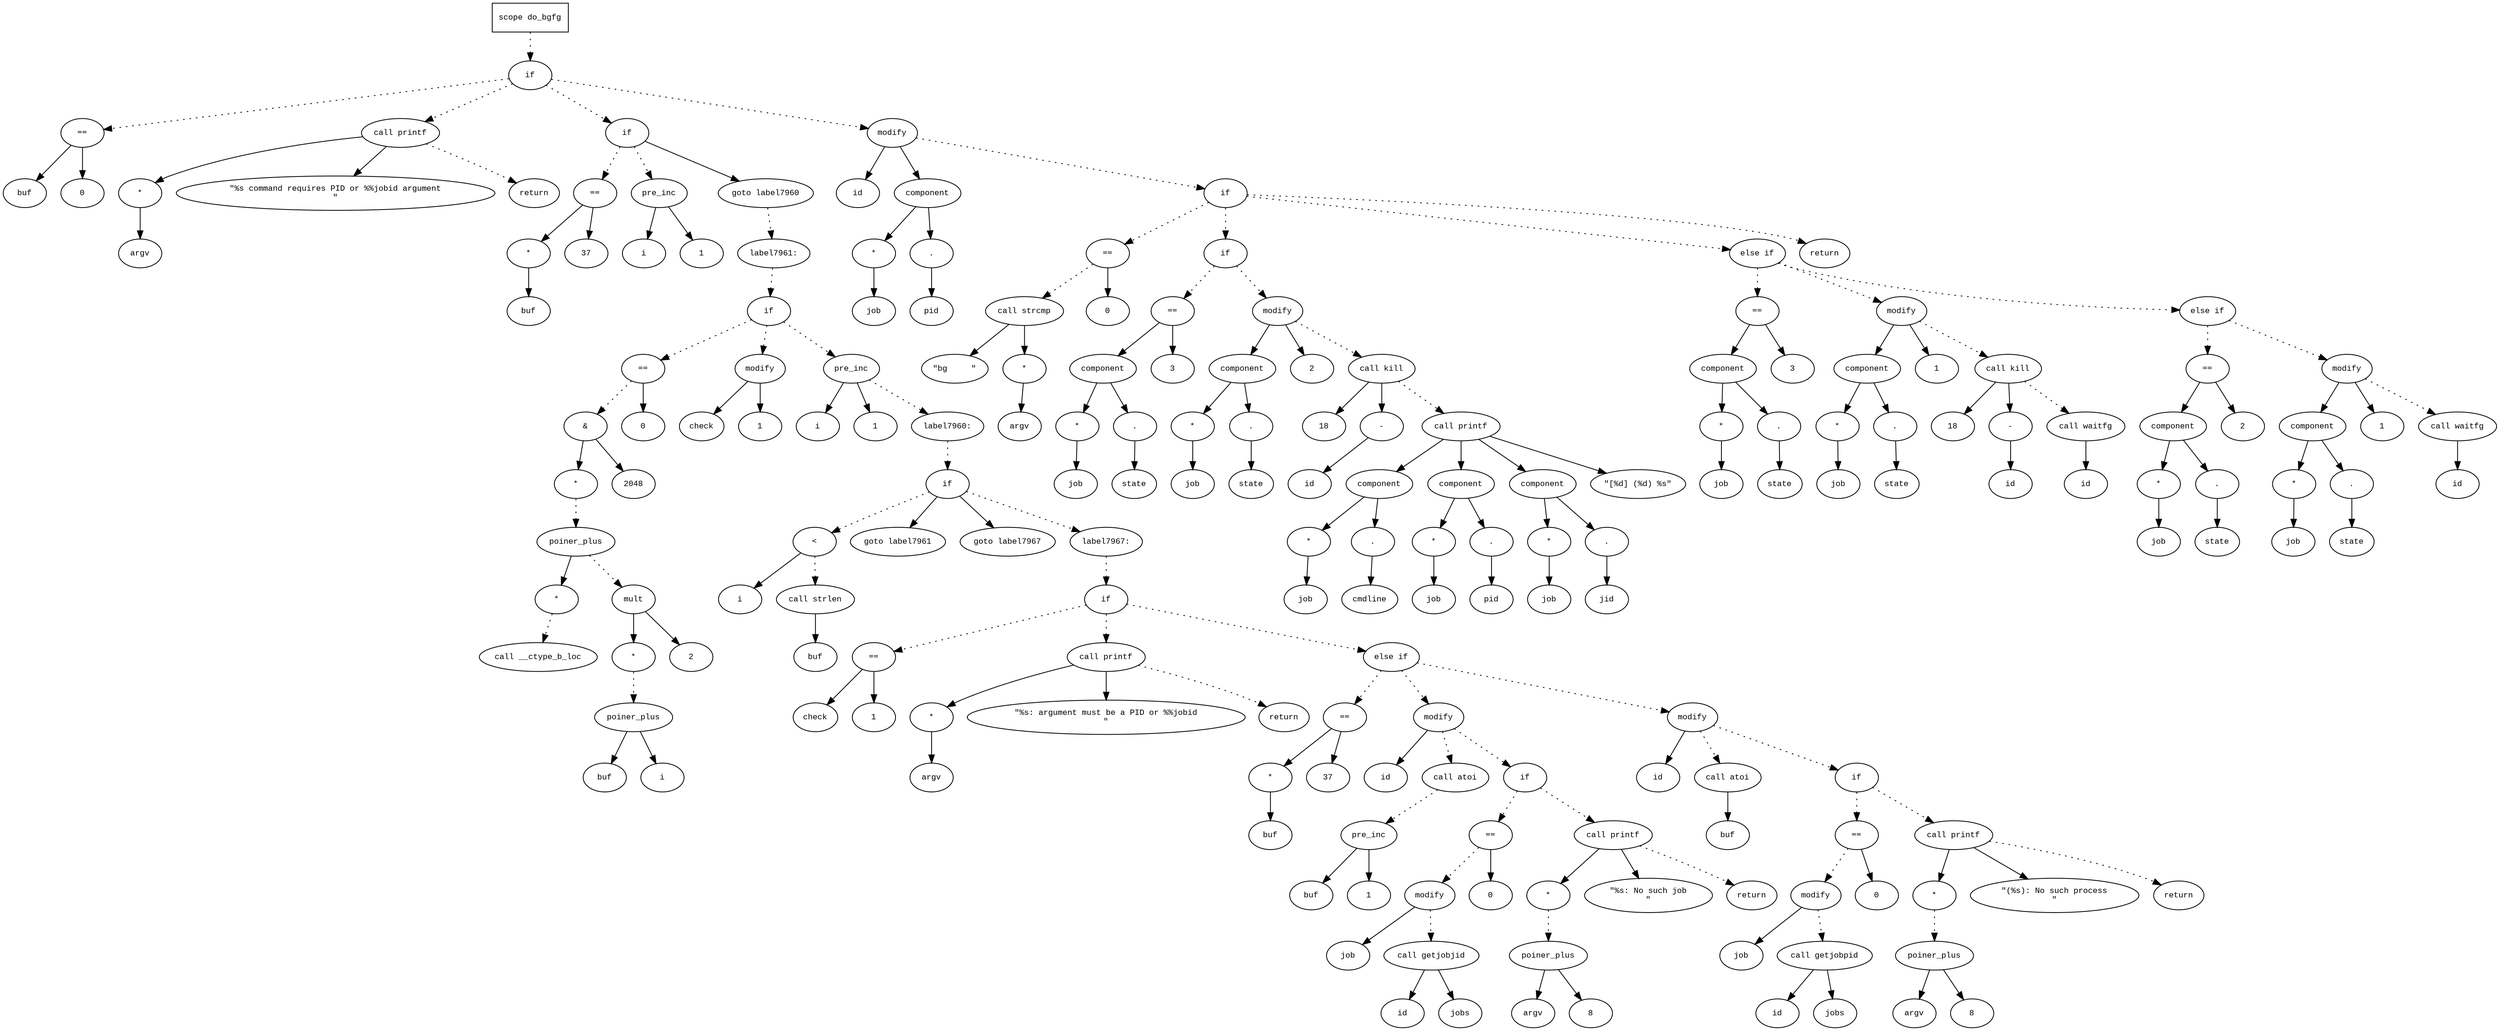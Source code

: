 digraph AST {
  graph [fontname="Times New Roman",fontsize=10];
  node  [fontname="Courier New",fontsize=10];
  edge  [fontname="Times New Roman",fontsize=10];

  node1 [label="scope do_bgfg",shape=box];
  node2 [label="if",shape=ellipse];
  node1 -> node2 [style=dotted];
  node3 [label="==",shape=ellipse];
  node4 [label="buf",shape=ellipse];
  node3 -> node4;
  node5 [label="0",shape=ellipse];
  node3 -> node5;
  node2 -> node3 [style=dotted];
  node6 [label="call printf",shape=ellipse];
  node7 [label="*",shape=ellipse];
  node8 [label="argv",shape=ellipse];
  node7 -> node8;
  node6 -> node7;
  node9 [label="\"%s command requires PID or %%jobid argument
\"",shape=ellipse];
  node6 -> node9;
  node2 -> node6 [style=dotted];
  node10 [label="return",shape=ellipse];
  node6 -> node10 [style=dotted];
  node11 [label="if",shape=ellipse];
  node2 -> node11 [style=dotted];
  node12 [label="==",shape=ellipse];
  node13 [label="*",shape=ellipse];
  node14 [label="buf",shape=ellipse];
  node13 -> node14;
  node12 -> node13;
  node15 [label="37",shape=ellipse];
  node12 -> node15;
  node11 -> node12 [style=dotted];
  node16 [label="pre_inc",shape=ellipse];
  node17 [label="i",shape=ellipse];
  node16 -> node17;
  node18 [label="1",shape=ellipse];
  node16 -> node18;
  node11 -> node16 [style=dotted];
  node19 [label="goto label7960",shape=ellipse];
  node11 -> node19;
  node20 [label="label7961:",shape=ellipse];
  node19 -> node20 [style=dotted];
  node21 [label="if",shape=ellipse];
  node20 -> node21 [style=dotted];
  node22 [label="==",shape=ellipse];
  node23 [label="&",shape=ellipse];
  node24 [label="*",shape=ellipse];
  node25 [label="poiner_plus",shape=ellipse];
  node26 [label="*",shape=ellipse];
  node27 [label="call __ctype_b_loc",shape=ellipse];
  node26 -> node27 [style=dotted];
  node25 -> node26;
  node28 [label="mult",shape=ellipse];
  node29 [label="*",shape=ellipse];
  node30 [label="poiner_plus",shape=ellipse];
  node31 [label="buf",shape=ellipse];
  node30 -> node31;
  node32 [label="i",shape=ellipse];
  node30 -> node32;
  node29 -> node30 [style=dotted];
  node28 -> node29;
  node33 [label="2",shape=ellipse];
  node28 -> node33;
  node25 -> node28 [style=dotted];
  node24 -> node25 [style=dotted];
  node23 -> node24;
  node34 [label="2048",shape=ellipse];
  node23 -> node34;
  node22 -> node23 [style=dotted];
  node35 [label="0",shape=ellipse];
  node22 -> node35;
  node21 -> node22 [style=dotted];
  node36 [label="modify",shape=ellipse];
  node37 [label="check",shape=ellipse];
  node36 -> node37;
  node38 [label="1",shape=ellipse];
  node36 -> node38;
  node21 -> node36 [style=dotted];
  node39 [label="pre_inc",shape=ellipse];
  node40 [label="i",shape=ellipse];
  node39 -> node40;
  node41 [label="1",shape=ellipse];
  node39 -> node41;
  node21 -> node39 [style=dotted];
  node42 [label="label7960:",shape=ellipse];
  node39 -> node42 [style=dotted];
  node43 [label="if",shape=ellipse];
  node42 -> node43 [style=dotted];
  node44 [label="<",shape=ellipse];
  node45 [label="i",shape=ellipse];
  node44 -> node45;
  node46 [label="call strlen",shape=ellipse];
  node47 [label="buf",shape=ellipse];
  node46 -> node47;
  node44 -> node46 [style=dotted];
  node43 -> node44 [style=dotted];
  node48 [label="goto label7961",shape=ellipse];
  node43 -> node48;
  node49 [label="goto label7967",shape=ellipse];
  node43 -> node49;
  node50 [label="label7967:",shape=ellipse];
  node43 -> node50 [style=dotted];
  node51 [label="if",shape=ellipse];
  node50 -> node51 [style=dotted];
  node52 [label="==",shape=ellipse];
  node53 [label="check",shape=ellipse];
  node52 -> node53;
  node54 [label="1",shape=ellipse];
  node52 -> node54;
  node51 -> node52 [style=dotted];
  node55 [label="call printf",shape=ellipse];
  node56 [label="*",shape=ellipse];
  node57 [label="argv",shape=ellipse];
  node56 -> node57;
  node55 -> node56;
  node58 [label="\"%s: argument must be a PID or %%jobid
\"",shape=ellipse];
  node55 -> node58;
  node51 -> node55 [style=dotted];
  node59 [label="return",shape=ellipse];
  node55 -> node59 [style=dotted];
  node60 [label="else if",shape=ellipse];
  node51 -> node60 [style=dotted];
  node61 [label="==",shape=ellipse];
  node62 [label="*",shape=ellipse];
  node63 [label="buf",shape=ellipse];
  node62 -> node63;
  node61 -> node62;
  node64 [label="37",shape=ellipse];
  node61 -> node64;
  node60 -> node61 [style=dotted];
  node65 [label="modify",shape=ellipse];
  node66 [label="id",shape=ellipse];
  node65 -> node66;
  node67 [label="call atoi",shape=ellipse];
  node68 [label="pre_inc",shape=ellipse];
  node69 [label="buf",shape=ellipse];
  node68 -> node69;
  node70 [label="1",shape=ellipse];
  node68 -> node70;
  node67 -> node68 [style=dotted];
  node65 -> node67 [style=dotted];
  node60 -> node65 [style=dotted];
  node71 [label="if",shape=ellipse];
  node65 -> node71 [style=dotted];
  node72 [label="==",shape=ellipse];
  node73 [label="modify",shape=ellipse];
  node74 [label="job",shape=ellipse];
  node73 -> node74;
  node75 [label="call getjobjid",shape=ellipse];
  node76 [label="id",shape=ellipse];
  node75 -> node76;
  node77 [label="jobs",shape=ellipse];
  node75 -> node77;
  node73 -> node75 [style=dotted];
  node72 -> node73 [style=dotted];
  node78 [label="0",shape=ellipse];
  node72 -> node78;
  node71 -> node72 [style=dotted];
  node79 [label="call printf",shape=ellipse];
  node80 [label="*",shape=ellipse];
  node81 [label="poiner_plus",shape=ellipse];
  node82 [label="argv",shape=ellipse];
  node81 -> node82;
  node83 [label="8",shape=ellipse];
  node81 -> node83;
  node80 -> node81 [style=dotted];
  node79 -> node80;
  node84 [label="\"%s: No such job
\"",shape=ellipse];
  node79 -> node84;
  node71 -> node79 [style=dotted];
  node85 [label="return",shape=ellipse];
  node79 -> node85 [style=dotted];
  node86 [label="modify",shape=ellipse];
  node87 [label="id",shape=ellipse];
  node86 -> node87;
  node88 [label="call atoi",shape=ellipse];
  node89 [label="buf",shape=ellipse];
  node88 -> node89;
  node86 -> node88 [style=dotted];
  node60 -> node86 [style=dotted];
  node90 [label="if",shape=ellipse];
  node86 -> node90 [style=dotted];
  node91 [label="==",shape=ellipse];
  node92 [label="modify",shape=ellipse];
  node93 [label="job",shape=ellipse];
  node92 -> node93;
  node94 [label="call getjobpid",shape=ellipse];
  node95 [label="id",shape=ellipse];
  node94 -> node95;
  node96 [label="jobs",shape=ellipse];
  node94 -> node96;
  node92 -> node94 [style=dotted];
  node91 -> node92 [style=dotted];
  node97 [label="0",shape=ellipse];
  node91 -> node97;
  node90 -> node91 [style=dotted];
  node98 [label="call printf",shape=ellipse];
  node99 [label="*",shape=ellipse];
  node100 [label="poiner_plus",shape=ellipse];
  node101 [label="argv",shape=ellipse];
  node100 -> node101;
  node102 [label="8",shape=ellipse];
  node100 -> node102;
  node99 -> node100 [style=dotted];
  node98 -> node99;
  node103 [label="\"(%s): No such process
\"",shape=ellipse];
  node98 -> node103;
  node90 -> node98 [style=dotted];
  node104 [label="return",shape=ellipse];
  node98 -> node104 [style=dotted];
  node105 [label="modify",shape=ellipse];
  node106 [label="id",shape=ellipse];
  node105 -> node106;
  node107 [label="component",shape=ellipse];
  node105 -> node107;
  node108 [label="*",shape=ellipse];
  node109 [label="job",shape=ellipse];
  node108 -> node109;
  node107 -> node108;
  node110 [label=".",shape=ellipse];
  node107 -> node110;
  node111 [label="pid",shape=ellipse];
  node110 -> node111;
  node2 -> node105 [style=dotted];
  node112 [label="if",shape=ellipse];
  node105 -> node112 [style=dotted];
  node113 [label="==",shape=ellipse];
  node114 [label="call strcmp",shape=ellipse];
  node115 [label="\"bg     \"",shape=ellipse];
  node114 -> node115;
  node116 [label="*",shape=ellipse];
  node117 [label="argv",shape=ellipse];
  node116 -> node117;
  node114 -> node116;
  node113 -> node114 [style=dotted];
  node118 [label="0",shape=ellipse];
  node113 -> node118;
  node112 -> node113 [style=dotted];
  node119 [label="if",shape=ellipse];
  node112 -> node119 [style=dotted];
  node120 [label="==",shape=ellipse];
  node121 [label="component",shape=ellipse];
  node120 -> node121;
  node122 [label="*",shape=ellipse];
  node123 [label="job",shape=ellipse];
  node122 -> node123;
  node121 -> node122;
  node124 [label=".",shape=ellipse];
  node121 -> node124;
  node125 [label="state",shape=ellipse];
  node124 -> node125;
  node126 [label="3",shape=ellipse];
  node120 -> node126;
  node119 -> node120 [style=dotted];
  node127 [label="modify",shape=ellipse];
  node128 [label="component",shape=ellipse];
  node127 -> node128;
  node129 [label="*",shape=ellipse];
  node130 [label="job",shape=ellipse];
  node129 -> node130;
  node128 -> node129;
  node131 [label=".",shape=ellipse];
  node128 -> node131;
  node132 [label="state",shape=ellipse];
  node131 -> node132;
  node133 [label="2",shape=ellipse];
  node127 -> node133;
  node119 -> node127 [style=dotted];
  node134 [label="call kill",shape=ellipse];
  node135 [label="18",shape=ellipse];
  node134 -> node135;
  node136 [label="-",shape=ellipse];
  node137 [label="id",shape=ellipse];
  node136 -> node137;
  node134 -> node136;
  node127 -> node134 [style=dotted];
  node138 [label="call printf",shape=ellipse];
  node139 [label="component",shape=ellipse];
  node138 -> node139;
  node140 [label="*",shape=ellipse];
  node141 [label="job",shape=ellipse];
  node140 -> node141;
  node139 -> node140;
  node142 [label=".",shape=ellipse];
  node139 -> node142;
  node143 [label="cmdline",shape=ellipse];
  node142 -> node143;
  node144 [label="component",shape=ellipse];
  node138 -> node144;
  node145 [label="*",shape=ellipse];
  node146 [label="job",shape=ellipse];
  node145 -> node146;
  node144 -> node145;
  node147 [label=".",shape=ellipse];
  node144 -> node147;
  node148 [label="pid",shape=ellipse];
  node147 -> node148;
  node149 [label="component",shape=ellipse];
  node138 -> node149;
  node150 [label="*",shape=ellipse];
  node151 [label="job",shape=ellipse];
  node150 -> node151;
  node149 -> node150;
  node152 [label=".",shape=ellipse];
  node149 -> node152;
  node153 [label="jid",shape=ellipse];
  node152 -> node153;
  node154 [label="\"[%d] (%d) %s\"",shape=ellipse];
  node138 -> node154;
  node134 -> node138 [style=dotted];
  node155 [label="else if",shape=ellipse];
  node112 -> node155 [style=dotted];
  node156 [label="==",shape=ellipse];
  node157 [label="component",shape=ellipse];
  node156 -> node157;
  node158 [label="*",shape=ellipse];
  node159 [label="job",shape=ellipse];
  node158 -> node159;
  node157 -> node158;
  node160 [label=".",shape=ellipse];
  node157 -> node160;
  node161 [label="state",shape=ellipse];
  node160 -> node161;
  node162 [label="3",shape=ellipse];
  node156 -> node162;
  node155 -> node156 [style=dotted];
  node163 [label="modify",shape=ellipse];
  node164 [label="component",shape=ellipse];
  node163 -> node164;
  node165 [label="*",shape=ellipse];
  node166 [label="job",shape=ellipse];
  node165 -> node166;
  node164 -> node165;
  node167 [label=".",shape=ellipse];
  node164 -> node167;
  node168 [label="state",shape=ellipse];
  node167 -> node168;
  node169 [label="1",shape=ellipse];
  node163 -> node169;
  node155 -> node163 [style=dotted];
  node170 [label="call kill",shape=ellipse];
  node171 [label="18",shape=ellipse];
  node170 -> node171;
  node172 [label="-",shape=ellipse];
  node173 [label="id",shape=ellipse];
  node172 -> node173;
  node170 -> node172;
  node163 -> node170 [style=dotted];
  node174 [label="call waitfg",shape=ellipse];
  node175 [label="id",shape=ellipse];
  node174 -> node175;
  node170 -> node174 [style=dotted];
  node176 [label="else if",shape=ellipse];
  node155 -> node176 [style=dotted];
  node177 [label="==",shape=ellipse];
  node178 [label="component",shape=ellipse];
  node177 -> node178;
  node179 [label="*",shape=ellipse];
  node180 [label="job",shape=ellipse];
  node179 -> node180;
  node178 -> node179;
  node181 [label=".",shape=ellipse];
  node178 -> node181;
  node182 [label="state",shape=ellipse];
  node181 -> node182;
  node183 [label="2",shape=ellipse];
  node177 -> node183;
  node176 -> node177 [style=dotted];
  node184 [label="modify",shape=ellipse];
  node185 [label="component",shape=ellipse];
  node184 -> node185;
  node186 [label="*",shape=ellipse];
  node187 [label="job",shape=ellipse];
  node186 -> node187;
  node185 -> node186;
  node188 [label=".",shape=ellipse];
  node185 -> node188;
  node189 [label="state",shape=ellipse];
  node188 -> node189;
  node190 [label="1",shape=ellipse];
  node184 -> node190;
  node176 -> node184 [style=dotted];
  node191 [label="call waitfg",shape=ellipse];
  node192 [label="id",shape=ellipse];
  node191 -> node192;
  node184 -> node191 [style=dotted];
  node193 [label="return",shape=ellipse];
  node112 -> node193 [style=dotted];
} 